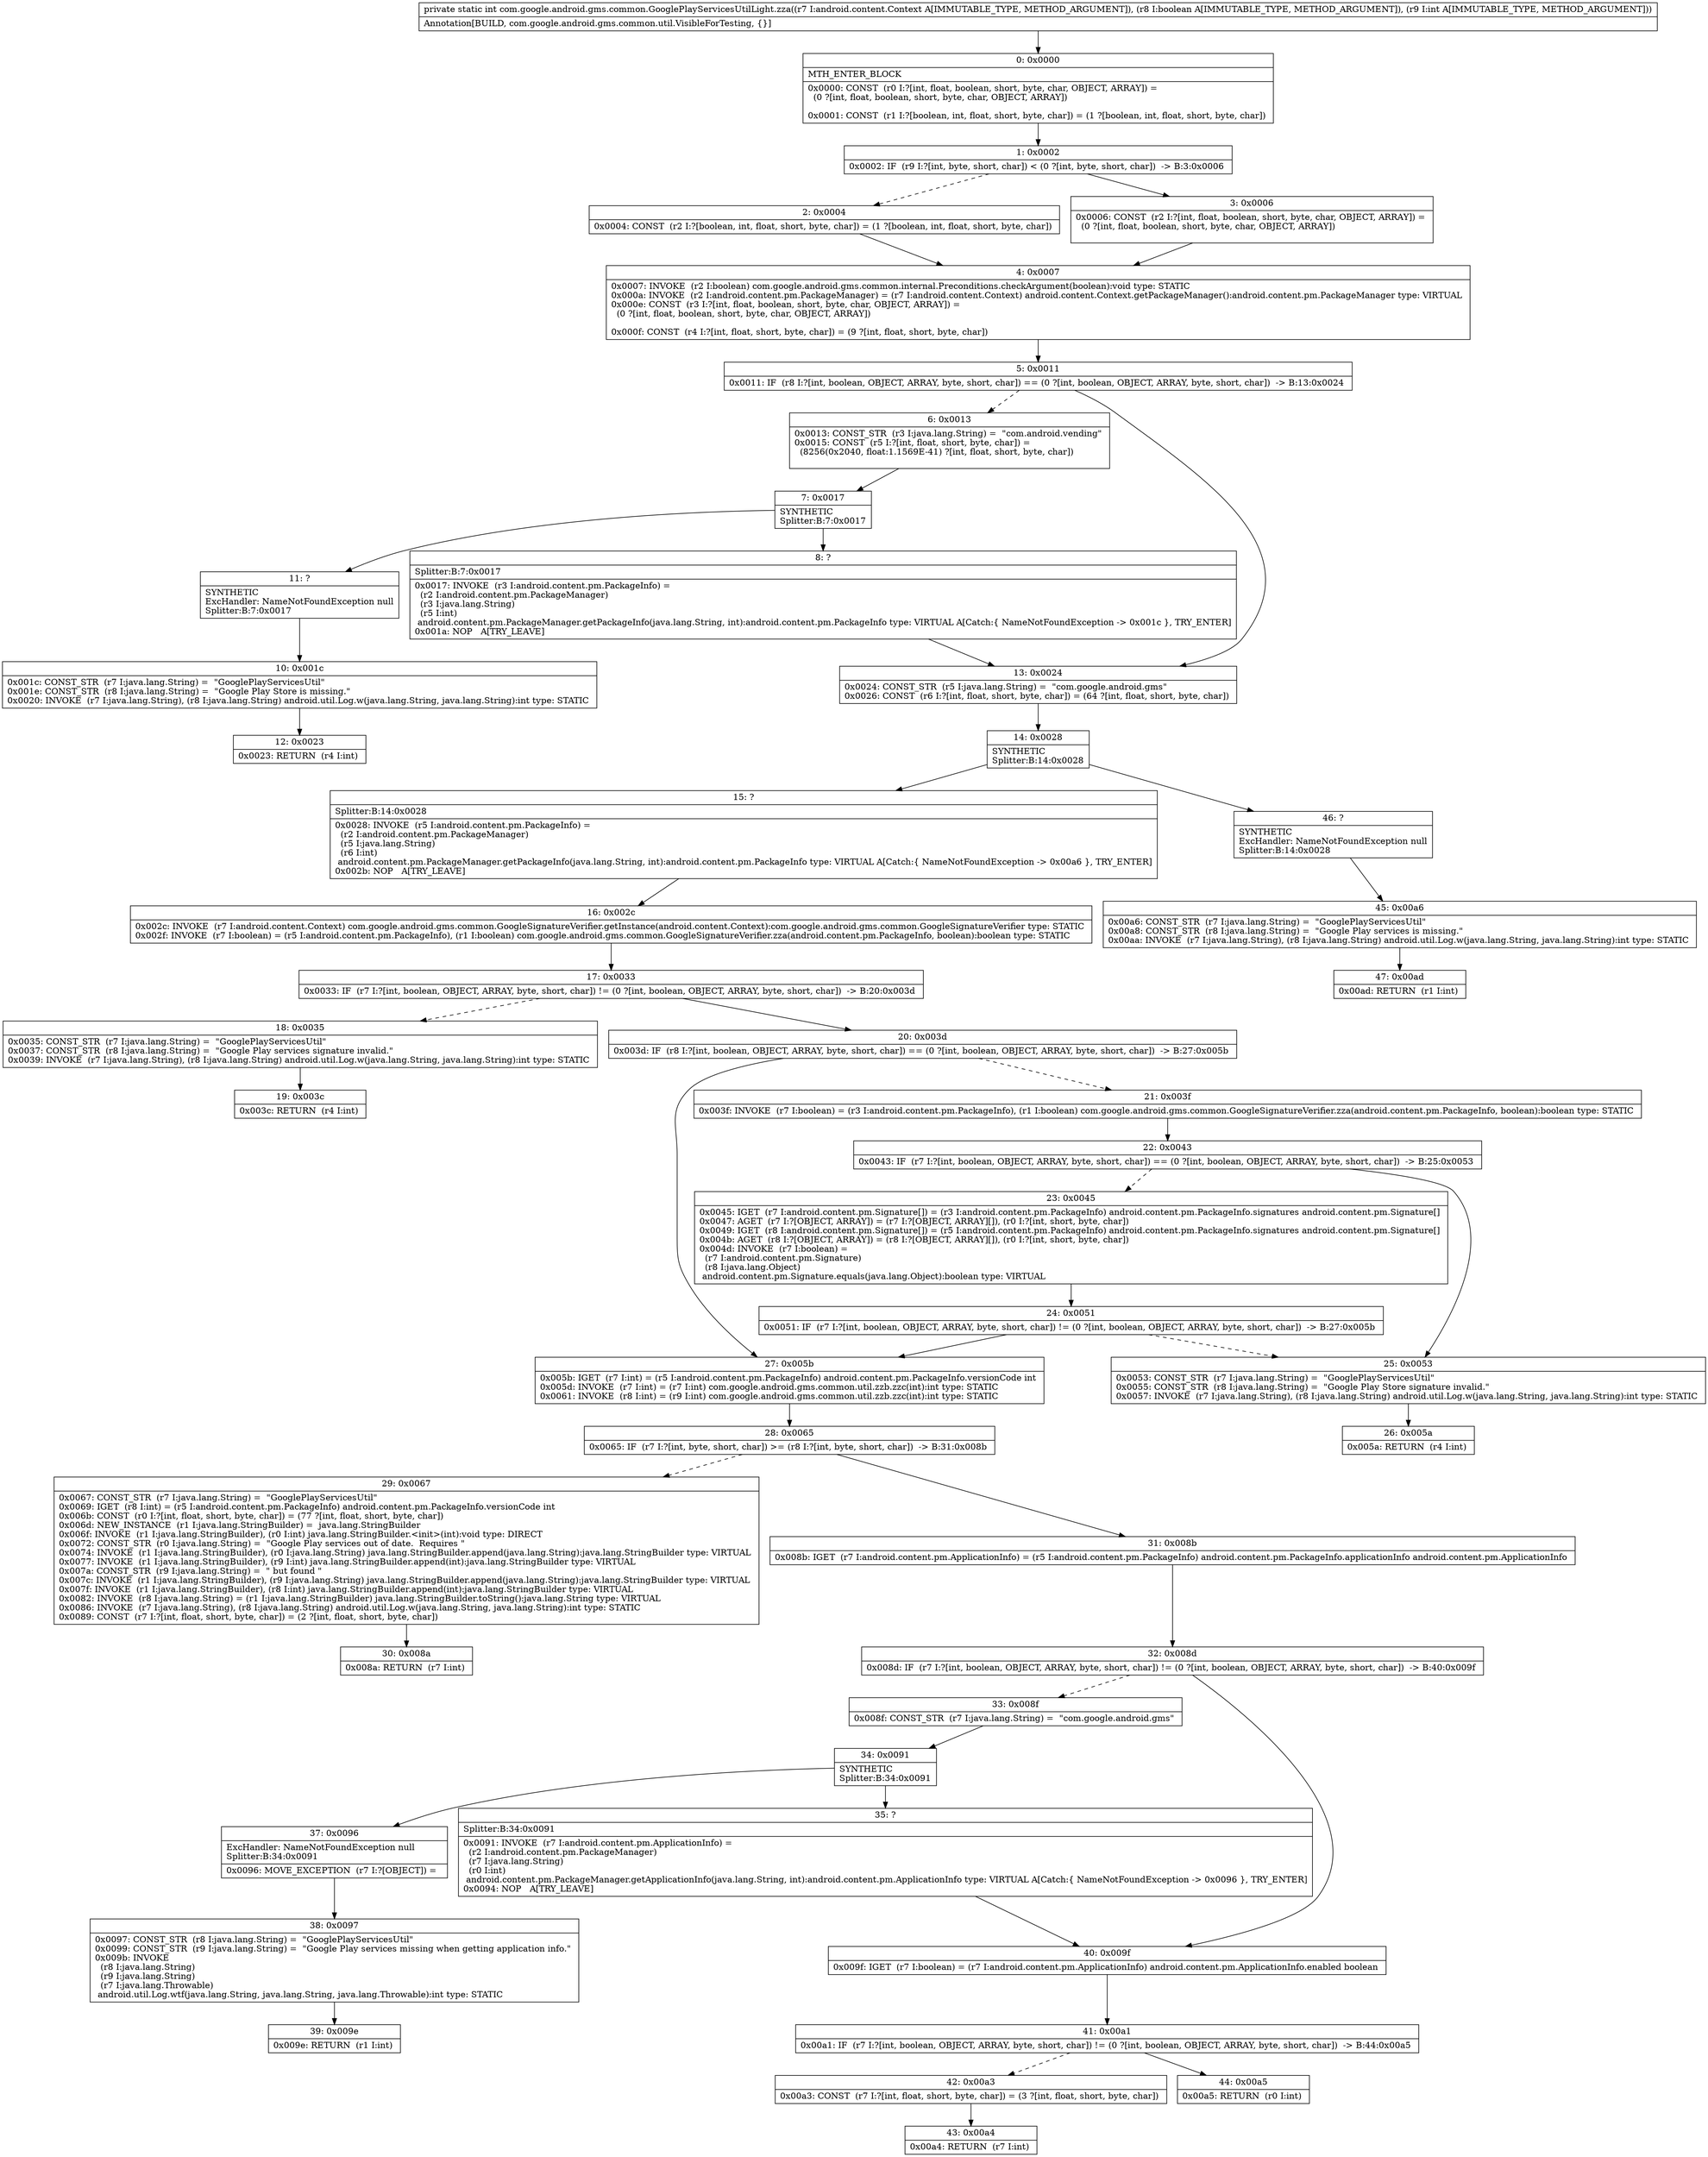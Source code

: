 digraph "CFG forcom.google.android.gms.common.GooglePlayServicesUtilLight.zza(Landroid\/content\/Context;ZI)I" {
Node_0 [shape=record,label="{0\:\ 0x0000|MTH_ENTER_BLOCK\l|0x0000: CONST  (r0 I:?[int, float, boolean, short, byte, char, OBJECT, ARRAY]) = \l  (0 ?[int, float, boolean, short, byte, char, OBJECT, ARRAY])\l \l0x0001: CONST  (r1 I:?[boolean, int, float, short, byte, char]) = (1 ?[boolean, int, float, short, byte, char]) \l}"];
Node_1 [shape=record,label="{1\:\ 0x0002|0x0002: IF  (r9 I:?[int, byte, short, char]) \< (0 ?[int, byte, short, char])  \-\> B:3:0x0006 \l}"];
Node_2 [shape=record,label="{2\:\ 0x0004|0x0004: CONST  (r2 I:?[boolean, int, float, short, byte, char]) = (1 ?[boolean, int, float, short, byte, char]) \l}"];
Node_3 [shape=record,label="{3\:\ 0x0006|0x0006: CONST  (r2 I:?[int, float, boolean, short, byte, char, OBJECT, ARRAY]) = \l  (0 ?[int, float, boolean, short, byte, char, OBJECT, ARRAY])\l \l}"];
Node_4 [shape=record,label="{4\:\ 0x0007|0x0007: INVOKE  (r2 I:boolean) com.google.android.gms.common.internal.Preconditions.checkArgument(boolean):void type: STATIC \l0x000a: INVOKE  (r2 I:android.content.pm.PackageManager) = (r7 I:android.content.Context) android.content.Context.getPackageManager():android.content.pm.PackageManager type: VIRTUAL \l0x000e: CONST  (r3 I:?[int, float, boolean, short, byte, char, OBJECT, ARRAY]) = \l  (0 ?[int, float, boolean, short, byte, char, OBJECT, ARRAY])\l \l0x000f: CONST  (r4 I:?[int, float, short, byte, char]) = (9 ?[int, float, short, byte, char]) \l}"];
Node_5 [shape=record,label="{5\:\ 0x0011|0x0011: IF  (r8 I:?[int, boolean, OBJECT, ARRAY, byte, short, char]) == (0 ?[int, boolean, OBJECT, ARRAY, byte, short, char])  \-\> B:13:0x0024 \l}"];
Node_6 [shape=record,label="{6\:\ 0x0013|0x0013: CONST_STR  (r3 I:java.lang.String) =  \"com.android.vending\" \l0x0015: CONST  (r5 I:?[int, float, short, byte, char]) = \l  (8256(0x2040, float:1.1569E\-41) ?[int, float, short, byte, char])\l \l}"];
Node_7 [shape=record,label="{7\:\ 0x0017|SYNTHETIC\lSplitter:B:7:0x0017\l}"];
Node_8 [shape=record,label="{8\:\ ?|Splitter:B:7:0x0017\l|0x0017: INVOKE  (r3 I:android.content.pm.PackageInfo) = \l  (r2 I:android.content.pm.PackageManager)\l  (r3 I:java.lang.String)\l  (r5 I:int)\l android.content.pm.PackageManager.getPackageInfo(java.lang.String, int):android.content.pm.PackageInfo type: VIRTUAL A[Catch:\{ NameNotFoundException \-\> 0x001c \}, TRY_ENTER]\l0x001a: NOP   A[TRY_LEAVE]\l}"];
Node_10 [shape=record,label="{10\:\ 0x001c|0x001c: CONST_STR  (r7 I:java.lang.String) =  \"GooglePlayServicesUtil\" \l0x001e: CONST_STR  (r8 I:java.lang.String) =  \"Google Play Store is missing.\" \l0x0020: INVOKE  (r7 I:java.lang.String), (r8 I:java.lang.String) android.util.Log.w(java.lang.String, java.lang.String):int type: STATIC \l}"];
Node_11 [shape=record,label="{11\:\ ?|SYNTHETIC\lExcHandler: NameNotFoundException null\lSplitter:B:7:0x0017\l}"];
Node_12 [shape=record,label="{12\:\ 0x0023|0x0023: RETURN  (r4 I:int) \l}"];
Node_13 [shape=record,label="{13\:\ 0x0024|0x0024: CONST_STR  (r5 I:java.lang.String) =  \"com.google.android.gms\" \l0x0026: CONST  (r6 I:?[int, float, short, byte, char]) = (64 ?[int, float, short, byte, char]) \l}"];
Node_14 [shape=record,label="{14\:\ 0x0028|SYNTHETIC\lSplitter:B:14:0x0028\l}"];
Node_15 [shape=record,label="{15\:\ ?|Splitter:B:14:0x0028\l|0x0028: INVOKE  (r5 I:android.content.pm.PackageInfo) = \l  (r2 I:android.content.pm.PackageManager)\l  (r5 I:java.lang.String)\l  (r6 I:int)\l android.content.pm.PackageManager.getPackageInfo(java.lang.String, int):android.content.pm.PackageInfo type: VIRTUAL A[Catch:\{ NameNotFoundException \-\> 0x00a6 \}, TRY_ENTER]\l0x002b: NOP   A[TRY_LEAVE]\l}"];
Node_16 [shape=record,label="{16\:\ 0x002c|0x002c: INVOKE  (r7 I:android.content.Context) com.google.android.gms.common.GoogleSignatureVerifier.getInstance(android.content.Context):com.google.android.gms.common.GoogleSignatureVerifier type: STATIC \l0x002f: INVOKE  (r7 I:boolean) = (r5 I:android.content.pm.PackageInfo), (r1 I:boolean) com.google.android.gms.common.GoogleSignatureVerifier.zza(android.content.pm.PackageInfo, boolean):boolean type: STATIC \l}"];
Node_17 [shape=record,label="{17\:\ 0x0033|0x0033: IF  (r7 I:?[int, boolean, OBJECT, ARRAY, byte, short, char]) != (0 ?[int, boolean, OBJECT, ARRAY, byte, short, char])  \-\> B:20:0x003d \l}"];
Node_18 [shape=record,label="{18\:\ 0x0035|0x0035: CONST_STR  (r7 I:java.lang.String) =  \"GooglePlayServicesUtil\" \l0x0037: CONST_STR  (r8 I:java.lang.String) =  \"Google Play services signature invalid.\" \l0x0039: INVOKE  (r7 I:java.lang.String), (r8 I:java.lang.String) android.util.Log.w(java.lang.String, java.lang.String):int type: STATIC \l}"];
Node_19 [shape=record,label="{19\:\ 0x003c|0x003c: RETURN  (r4 I:int) \l}"];
Node_20 [shape=record,label="{20\:\ 0x003d|0x003d: IF  (r8 I:?[int, boolean, OBJECT, ARRAY, byte, short, char]) == (0 ?[int, boolean, OBJECT, ARRAY, byte, short, char])  \-\> B:27:0x005b \l}"];
Node_21 [shape=record,label="{21\:\ 0x003f|0x003f: INVOKE  (r7 I:boolean) = (r3 I:android.content.pm.PackageInfo), (r1 I:boolean) com.google.android.gms.common.GoogleSignatureVerifier.zza(android.content.pm.PackageInfo, boolean):boolean type: STATIC \l}"];
Node_22 [shape=record,label="{22\:\ 0x0043|0x0043: IF  (r7 I:?[int, boolean, OBJECT, ARRAY, byte, short, char]) == (0 ?[int, boolean, OBJECT, ARRAY, byte, short, char])  \-\> B:25:0x0053 \l}"];
Node_23 [shape=record,label="{23\:\ 0x0045|0x0045: IGET  (r7 I:android.content.pm.Signature[]) = (r3 I:android.content.pm.PackageInfo) android.content.pm.PackageInfo.signatures android.content.pm.Signature[] \l0x0047: AGET  (r7 I:?[OBJECT, ARRAY]) = (r7 I:?[OBJECT, ARRAY][]), (r0 I:?[int, short, byte, char]) \l0x0049: IGET  (r8 I:android.content.pm.Signature[]) = (r5 I:android.content.pm.PackageInfo) android.content.pm.PackageInfo.signatures android.content.pm.Signature[] \l0x004b: AGET  (r8 I:?[OBJECT, ARRAY]) = (r8 I:?[OBJECT, ARRAY][]), (r0 I:?[int, short, byte, char]) \l0x004d: INVOKE  (r7 I:boolean) = \l  (r7 I:android.content.pm.Signature)\l  (r8 I:java.lang.Object)\l android.content.pm.Signature.equals(java.lang.Object):boolean type: VIRTUAL \l}"];
Node_24 [shape=record,label="{24\:\ 0x0051|0x0051: IF  (r7 I:?[int, boolean, OBJECT, ARRAY, byte, short, char]) != (0 ?[int, boolean, OBJECT, ARRAY, byte, short, char])  \-\> B:27:0x005b \l}"];
Node_25 [shape=record,label="{25\:\ 0x0053|0x0053: CONST_STR  (r7 I:java.lang.String) =  \"GooglePlayServicesUtil\" \l0x0055: CONST_STR  (r8 I:java.lang.String) =  \"Google Play Store signature invalid.\" \l0x0057: INVOKE  (r7 I:java.lang.String), (r8 I:java.lang.String) android.util.Log.w(java.lang.String, java.lang.String):int type: STATIC \l}"];
Node_26 [shape=record,label="{26\:\ 0x005a|0x005a: RETURN  (r4 I:int) \l}"];
Node_27 [shape=record,label="{27\:\ 0x005b|0x005b: IGET  (r7 I:int) = (r5 I:android.content.pm.PackageInfo) android.content.pm.PackageInfo.versionCode int \l0x005d: INVOKE  (r7 I:int) = (r7 I:int) com.google.android.gms.common.util.zzb.zzc(int):int type: STATIC \l0x0061: INVOKE  (r8 I:int) = (r9 I:int) com.google.android.gms.common.util.zzb.zzc(int):int type: STATIC \l}"];
Node_28 [shape=record,label="{28\:\ 0x0065|0x0065: IF  (r7 I:?[int, byte, short, char]) \>= (r8 I:?[int, byte, short, char])  \-\> B:31:0x008b \l}"];
Node_29 [shape=record,label="{29\:\ 0x0067|0x0067: CONST_STR  (r7 I:java.lang.String) =  \"GooglePlayServicesUtil\" \l0x0069: IGET  (r8 I:int) = (r5 I:android.content.pm.PackageInfo) android.content.pm.PackageInfo.versionCode int \l0x006b: CONST  (r0 I:?[int, float, short, byte, char]) = (77 ?[int, float, short, byte, char]) \l0x006d: NEW_INSTANCE  (r1 I:java.lang.StringBuilder) =  java.lang.StringBuilder \l0x006f: INVOKE  (r1 I:java.lang.StringBuilder), (r0 I:int) java.lang.StringBuilder.\<init\>(int):void type: DIRECT \l0x0072: CONST_STR  (r0 I:java.lang.String) =  \"Google Play services out of date.  Requires \" \l0x0074: INVOKE  (r1 I:java.lang.StringBuilder), (r0 I:java.lang.String) java.lang.StringBuilder.append(java.lang.String):java.lang.StringBuilder type: VIRTUAL \l0x0077: INVOKE  (r1 I:java.lang.StringBuilder), (r9 I:int) java.lang.StringBuilder.append(int):java.lang.StringBuilder type: VIRTUAL \l0x007a: CONST_STR  (r9 I:java.lang.String) =  \" but found \" \l0x007c: INVOKE  (r1 I:java.lang.StringBuilder), (r9 I:java.lang.String) java.lang.StringBuilder.append(java.lang.String):java.lang.StringBuilder type: VIRTUAL \l0x007f: INVOKE  (r1 I:java.lang.StringBuilder), (r8 I:int) java.lang.StringBuilder.append(int):java.lang.StringBuilder type: VIRTUAL \l0x0082: INVOKE  (r8 I:java.lang.String) = (r1 I:java.lang.StringBuilder) java.lang.StringBuilder.toString():java.lang.String type: VIRTUAL \l0x0086: INVOKE  (r7 I:java.lang.String), (r8 I:java.lang.String) android.util.Log.w(java.lang.String, java.lang.String):int type: STATIC \l0x0089: CONST  (r7 I:?[int, float, short, byte, char]) = (2 ?[int, float, short, byte, char]) \l}"];
Node_30 [shape=record,label="{30\:\ 0x008a|0x008a: RETURN  (r7 I:int) \l}"];
Node_31 [shape=record,label="{31\:\ 0x008b|0x008b: IGET  (r7 I:android.content.pm.ApplicationInfo) = (r5 I:android.content.pm.PackageInfo) android.content.pm.PackageInfo.applicationInfo android.content.pm.ApplicationInfo \l}"];
Node_32 [shape=record,label="{32\:\ 0x008d|0x008d: IF  (r7 I:?[int, boolean, OBJECT, ARRAY, byte, short, char]) != (0 ?[int, boolean, OBJECT, ARRAY, byte, short, char])  \-\> B:40:0x009f \l}"];
Node_33 [shape=record,label="{33\:\ 0x008f|0x008f: CONST_STR  (r7 I:java.lang.String) =  \"com.google.android.gms\" \l}"];
Node_34 [shape=record,label="{34\:\ 0x0091|SYNTHETIC\lSplitter:B:34:0x0091\l}"];
Node_35 [shape=record,label="{35\:\ ?|Splitter:B:34:0x0091\l|0x0091: INVOKE  (r7 I:android.content.pm.ApplicationInfo) = \l  (r2 I:android.content.pm.PackageManager)\l  (r7 I:java.lang.String)\l  (r0 I:int)\l android.content.pm.PackageManager.getApplicationInfo(java.lang.String, int):android.content.pm.ApplicationInfo type: VIRTUAL A[Catch:\{ NameNotFoundException \-\> 0x0096 \}, TRY_ENTER]\l0x0094: NOP   A[TRY_LEAVE]\l}"];
Node_37 [shape=record,label="{37\:\ 0x0096|ExcHandler: NameNotFoundException null\lSplitter:B:34:0x0091\l|0x0096: MOVE_EXCEPTION  (r7 I:?[OBJECT]) =  \l}"];
Node_38 [shape=record,label="{38\:\ 0x0097|0x0097: CONST_STR  (r8 I:java.lang.String) =  \"GooglePlayServicesUtil\" \l0x0099: CONST_STR  (r9 I:java.lang.String) =  \"Google Play services missing when getting application info.\" \l0x009b: INVOKE  \l  (r8 I:java.lang.String)\l  (r9 I:java.lang.String)\l  (r7 I:java.lang.Throwable)\l android.util.Log.wtf(java.lang.String, java.lang.String, java.lang.Throwable):int type: STATIC \l}"];
Node_39 [shape=record,label="{39\:\ 0x009e|0x009e: RETURN  (r1 I:int) \l}"];
Node_40 [shape=record,label="{40\:\ 0x009f|0x009f: IGET  (r7 I:boolean) = (r7 I:android.content.pm.ApplicationInfo) android.content.pm.ApplicationInfo.enabled boolean \l}"];
Node_41 [shape=record,label="{41\:\ 0x00a1|0x00a1: IF  (r7 I:?[int, boolean, OBJECT, ARRAY, byte, short, char]) != (0 ?[int, boolean, OBJECT, ARRAY, byte, short, char])  \-\> B:44:0x00a5 \l}"];
Node_42 [shape=record,label="{42\:\ 0x00a3|0x00a3: CONST  (r7 I:?[int, float, short, byte, char]) = (3 ?[int, float, short, byte, char]) \l}"];
Node_43 [shape=record,label="{43\:\ 0x00a4|0x00a4: RETURN  (r7 I:int) \l}"];
Node_44 [shape=record,label="{44\:\ 0x00a5|0x00a5: RETURN  (r0 I:int) \l}"];
Node_45 [shape=record,label="{45\:\ 0x00a6|0x00a6: CONST_STR  (r7 I:java.lang.String) =  \"GooglePlayServicesUtil\" \l0x00a8: CONST_STR  (r8 I:java.lang.String) =  \"Google Play services is missing.\" \l0x00aa: INVOKE  (r7 I:java.lang.String), (r8 I:java.lang.String) android.util.Log.w(java.lang.String, java.lang.String):int type: STATIC \l}"];
Node_46 [shape=record,label="{46\:\ ?|SYNTHETIC\lExcHandler: NameNotFoundException null\lSplitter:B:14:0x0028\l}"];
Node_47 [shape=record,label="{47\:\ 0x00ad|0x00ad: RETURN  (r1 I:int) \l}"];
MethodNode[shape=record,label="{private static int com.google.android.gms.common.GooglePlayServicesUtilLight.zza((r7 I:android.content.Context A[IMMUTABLE_TYPE, METHOD_ARGUMENT]), (r8 I:boolean A[IMMUTABLE_TYPE, METHOD_ARGUMENT]), (r9 I:int A[IMMUTABLE_TYPE, METHOD_ARGUMENT]))  | Annotation[BUILD, com.google.android.gms.common.util.VisibleForTesting, \{\}]\l}"];
MethodNode -> Node_0;
Node_0 -> Node_1;
Node_1 -> Node_2[style=dashed];
Node_1 -> Node_3;
Node_2 -> Node_4;
Node_3 -> Node_4;
Node_4 -> Node_5;
Node_5 -> Node_6[style=dashed];
Node_5 -> Node_13;
Node_6 -> Node_7;
Node_7 -> Node_8;
Node_7 -> Node_11;
Node_8 -> Node_13;
Node_10 -> Node_12;
Node_11 -> Node_10;
Node_13 -> Node_14;
Node_14 -> Node_15;
Node_14 -> Node_46;
Node_15 -> Node_16;
Node_16 -> Node_17;
Node_17 -> Node_18[style=dashed];
Node_17 -> Node_20;
Node_18 -> Node_19;
Node_20 -> Node_21[style=dashed];
Node_20 -> Node_27;
Node_21 -> Node_22;
Node_22 -> Node_23[style=dashed];
Node_22 -> Node_25;
Node_23 -> Node_24;
Node_24 -> Node_25[style=dashed];
Node_24 -> Node_27;
Node_25 -> Node_26;
Node_27 -> Node_28;
Node_28 -> Node_29[style=dashed];
Node_28 -> Node_31;
Node_29 -> Node_30;
Node_31 -> Node_32;
Node_32 -> Node_33[style=dashed];
Node_32 -> Node_40;
Node_33 -> Node_34;
Node_34 -> Node_35;
Node_34 -> Node_37;
Node_35 -> Node_40;
Node_37 -> Node_38;
Node_38 -> Node_39;
Node_40 -> Node_41;
Node_41 -> Node_42[style=dashed];
Node_41 -> Node_44;
Node_42 -> Node_43;
Node_45 -> Node_47;
Node_46 -> Node_45;
}

